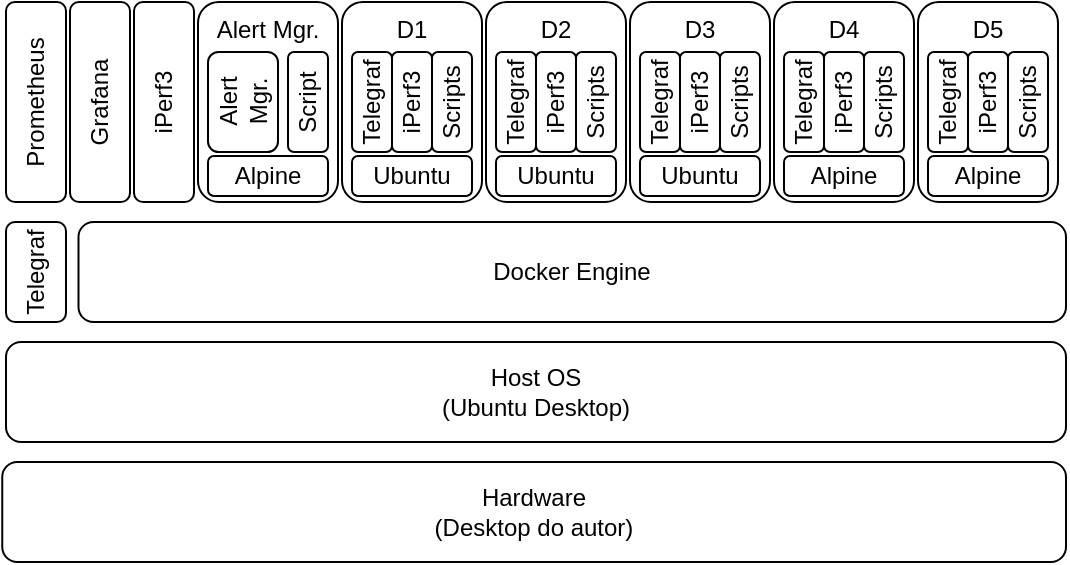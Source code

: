 <mxfile version="28.1.1">
  <diagram name="Page-1" id="qWtlDdQ_t1fBnjkW_Zxo">
    <mxGraphModel dx="815" dy="399" grid="1" gridSize="10" guides="1" tooltips="1" connect="1" arrows="1" fold="1" page="1" pageScale="1" pageWidth="827" pageHeight="1169" math="0" shadow="0">
      <root>
        <mxCell id="0" />
        <mxCell id="1" parent="0" />
        <mxCell id="U9kXUO95Qb_7b-UgX0e_-20" value="Hardware&lt;br&gt;(Desktop do autor)" style="rounded=1;whiteSpace=wrap;html=1;shadow=0;gradientDirection=south;glass=0;" parent="1" vertex="1">
          <mxGeometry x="508.13" y="410" width="531.87" height="50" as="geometry" />
        </mxCell>
        <mxCell id="U9kXUO95Qb_7b-UgX0e_-21" value="Host OS&lt;br&gt;&lt;div&gt;(Ubuntu Desktop)&lt;/div&gt;" style="rounded=1;whiteSpace=wrap;html=1;shadow=0;glass=0;" parent="1" vertex="1">
          <mxGeometry x="510" y="350" width="530" height="50" as="geometry" />
        </mxCell>
        <mxCell id="U9kXUO95Qb_7b-UgX0e_-23" value="Docker Engine" style="rounded=1;whiteSpace=wrap;html=1;shadow=0;gradientDirection=south;glass=0;" parent="1" vertex="1">
          <mxGeometry x="546.25" y="290" width="493.75" height="50" as="geometry" />
        </mxCell>
        <mxCell id="qdicqklqseitMeA9HOgt-2" value="&lt;div&gt;Telegraf&lt;/div&gt;" style="rounded=1;whiteSpace=wrap;html=1;horizontal=0;fontSize=12;" parent="1" vertex="1">
          <mxGeometry x="510" y="290" width="30" height="50" as="geometry" />
        </mxCell>
        <mxCell id="qdicqklqseitMeA9HOgt-32" value="Grafana" style="rounded=1;whiteSpace=wrap;html=1;direction=south;horizontal=0;" parent="1" vertex="1">
          <mxGeometry x="542" y="180" width="30" height="100" as="geometry" />
        </mxCell>
        <mxCell id="qdicqklqseitMeA9HOgt-33" value="&lt;div&gt;Prometheus&lt;/div&gt;" style="rounded=1;whiteSpace=wrap;html=1;direction=south;horizontal=0;" parent="1" vertex="1">
          <mxGeometry x="510" y="180" width="30" height="100" as="geometry" />
        </mxCell>
        <mxCell id="qdicqklqseitMeA9HOgt-35" value="iPerf3" style="rounded=1;whiteSpace=wrap;html=1;direction=south;horizontal=0;" parent="1" vertex="1">
          <mxGeometry x="574" y="180" width="30" height="100" as="geometry" />
        </mxCell>
        <mxCell id="qdicqklqseitMeA9HOgt-95" value="" style="group" parent="1" vertex="1" connectable="0">
          <mxGeometry x="678" y="180" width="358" height="100" as="geometry" />
        </mxCell>
        <mxCell id="qdicqklqseitMeA9HOgt-83" value="" style="group" parent="qdicqklqseitMeA9HOgt-95" vertex="1" connectable="0">
          <mxGeometry x="72" width="70" height="100" as="geometry" />
        </mxCell>
        <mxCell id="qdicqklqseitMeA9HOgt-78" value="D2" style="rounded=1;whiteSpace=wrap;html=1;direction=south;shadow=0;glass=0;fontColor=default;strokeColor=default;verticalAlign=top;container=0;" parent="qdicqklqseitMeA9HOgt-83" vertex="1">
          <mxGeometry width="70" height="100" as="geometry" />
        </mxCell>
        <mxCell id="qdicqklqseitMeA9HOgt-79" value="&lt;font&gt;Ubuntu&lt;/font&gt;" style="rounded=1;whiteSpace=wrap;html=1;fontColor=default;strokeColor=default;container=0;" parent="qdicqklqseitMeA9HOgt-83" vertex="1">
          <mxGeometry x="5" y="77" width="60" height="20" as="geometry" />
        </mxCell>
        <mxCell id="qdicqklqseitMeA9HOgt-80" value="&lt;div&gt;Telegraf&lt;/div&gt;" style="rounded=1;whiteSpace=wrap;html=1;horizontal=0;fontSize=12;direction=west;container=0;" parent="qdicqklqseitMeA9HOgt-83" vertex="1">
          <mxGeometry x="5" y="25" width="20" height="50" as="geometry" />
        </mxCell>
        <mxCell id="qdicqklqseitMeA9HOgt-81" value="iPerf3" style="rounded=1;whiteSpace=wrap;html=1;direction=north;horizontal=0;" parent="qdicqklqseitMeA9HOgt-83" vertex="1">
          <mxGeometry x="25" y="25" width="20" height="50" as="geometry" />
        </mxCell>
        <mxCell id="qdicqklqseitMeA9HOgt-82" value="Scripts" style="rounded=1;whiteSpace=wrap;html=1;direction=north;horizontal=0;" parent="qdicqklqseitMeA9HOgt-83" vertex="1">
          <mxGeometry x="45" y="25" width="20" height="50" as="geometry" />
        </mxCell>
        <mxCell id="qdicqklqseitMeA9HOgt-84" value="" style="group" parent="qdicqklqseitMeA9HOgt-95" vertex="1" connectable="0">
          <mxGeometry width="70" height="100" as="geometry" />
        </mxCell>
        <mxCell id="U9kXUO95Qb_7b-UgX0e_-22" value="D1" style="rounded=1;whiteSpace=wrap;html=1;direction=south;shadow=0;glass=0;fontColor=default;strokeColor=default;verticalAlign=top;container=0;" parent="qdicqklqseitMeA9HOgt-84" vertex="1">
          <mxGeometry width="70" height="100" as="geometry" />
        </mxCell>
        <mxCell id="U9kXUO95Qb_7b-UgX0e_-36" value="&lt;font&gt;Ubuntu&lt;/font&gt;" style="rounded=1;whiteSpace=wrap;html=1;fontColor=default;strokeColor=default;container=0;" parent="qdicqklqseitMeA9HOgt-84" vertex="1">
          <mxGeometry x="5" y="77" width="60" height="20" as="geometry" />
        </mxCell>
        <mxCell id="qdicqklqseitMeA9HOgt-4" value="&lt;div&gt;Telegraf&lt;/div&gt;" style="rounded=1;whiteSpace=wrap;html=1;horizontal=0;fontSize=12;direction=west;container=0;" parent="qdicqklqseitMeA9HOgt-84" vertex="1">
          <mxGeometry x="5" y="25" width="20" height="50" as="geometry" />
        </mxCell>
        <mxCell id="qdicqklqseitMeA9HOgt-58" value="iPerf3" style="rounded=1;whiteSpace=wrap;html=1;direction=north;horizontal=0;" parent="qdicqklqseitMeA9HOgt-84" vertex="1">
          <mxGeometry x="25" y="25" width="20" height="50" as="geometry" />
        </mxCell>
        <mxCell id="qdicqklqseitMeA9HOgt-61" value="Scripts" style="rounded=1;whiteSpace=wrap;html=1;direction=north;horizontal=0;" parent="qdicqklqseitMeA9HOgt-84" vertex="1">
          <mxGeometry x="45" y="25" width="20" height="50" as="geometry" />
        </mxCell>
        <mxCell id="qdicqklqseitMeA9HOgt-85" value="" style="group" parent="qdicqklqseitMeA9HOgt-95" vertex="1" connectable="0">
          <mxGeometry x="144" width="70" height="100" as="geometry" />
        </mxCell>
        <mxCell id="qdicqklqseitMeA9HOgt-73" value="D3" style="rounded=1;whiteSpace=wrap;html=1;direction=south;shadow=0;glass=0;fontColor=default;strokeColor=default;verticalAlign=top;container=0;" parent="qdicqklqseitMeA9HOgt-85" vertex="1">
          <mxGeometry width="70" height="100" as="geometry" />
        </mxCell>
        <mxCell id="qdicqklqseitMeA9HOgt-74" value="&lt;font&gt;Ubuntu&lt;/font&gt;" style="rounded=1;whiteSpace=wrap;html=1;fontColor=default;strokeColor=default;container=0;" parent="qdicqklqseitMeA9HOgt-85" vertex="1">
          <mxGeometry x="5" y="77" width="60" height="20" as="geometry" />
        </mxCell>
        <mxCell id="qdicqklqseitMeA9HOgt-75" value="&lt;div&gt;Telegraf&lt;/div&gt;" style="rounded=1;whiteSpace=wrap;html=1;horizontal=0;fontSize=12;direction=west;container=0;" parent="qdicqklqseitMeA9HOgt-85" vertex="1">
          <mxGeometry x="5" y="25" width="20" height="50" as="geometry" />
        </mxCell>
        <mxCell id="qdicqklqseitMeA9HOgt-76" value="iPerf3" style="rounded=1;whiteSpace=wrap;html=1;direction=north;horizontal=0;" parent="qdicqklqseitMeA9HOgt-85" vertex="1">
          <mxGeometry x="25" y="25" width="20" height="50" as="geometry" />
        </mxCell>
        <mxCell id="qdicqklqseitMeA9HOgt-77" value="Scripts" style="rounded=1;whiteSpace=wrap;html=1;direction=north;horizontal=0;" parent="qdicqklqseitMeA9HOgt-85" vertex="1">
          <mxGeometry x="45" y="25" width="20" height="50" as="geometry" />
        </mxCell>
        <mxCell id="qdicqklqseitMeA9HOgt-86" value="" style="group" parent="qdicqklqseitMeA9HOgt-95" vertex="1" connectable="0">
          <mxGeometry x="216" width="70" height="100" as="geometry" />
        </mxCell>
        <mxCell id="qdicqklqseitMeA9HOgt-68" value="D4" style="rounded=1;whiteSpace=wrap;html=1;direction=south;shadow=0;glass=0;fontColor=default;strokeColor=default;verticalAlign=top;container=0;movable=1;resizable=1;rotatable=1;deletable=1;editable=1;locked=0;connectable=1;" parent="qdicqklqseitMeA9HOgt-86" vertex="1">
          <mxGeometry width="70" height="100" as="geometry" />
        </mxCell>
        <mxCell id="qdicqklqseitMeA9HOgt-69" value="Alpine" style="rounded=1;whiteSpace=wrap;html=1;fontColor=default;strokeColor=default;container=0;movable=1;resizable=1;rotatable=1;deletable=1;editable=1;locked=0;connectable=1;" parent="qdicqklqseitMeA9HOgt-86" vertex="1">
          <mxGeometry x="5" y="77" width="60" height="20" as="geometry" />
        </mxCell>
        <mxCell id="qdicqklqseitMeA9HOgt-70" value="&lt;div&gt;Telegraf&lt;/div&gt;" style="rounded=1;whiteSpace=wrap;html=1;horizontal=0;fontSize=12;direction=west;container=0;movable=1;resizable=1;rotatable=1;deletable=1;editable=1;locked=0;connectable=1;" parent="qdicqklqseitMeA9HOgt-86" vertex="1">
          <mxGeometry x="5" y="25" width="20" height="50" as="geometry" />
        </mxCell>
        <mxCell id="qdicqklqseitMeA9HOgt-71" value="iPerf3" style="rounded=1;whiteSpace=wrap;html=1;direction=north;horizontal=0;movable=1;resizable=1;rotatable=1;deletable=1;editable=1;locked=0;connectable=1;" parent="qdicqklqseitMeA9HOgt-86" vertex="1">
          <mxGeometry x="25" y="25" width="20" height="50" as="geometry" />
        </mxCell>
        <mxCell id="qdicqklqseitMeA9HOgt-72" value="Scripts" style="rounded=1;whiteSpace=wrap;html=1;direction=north;horizontal=0;movable=1;resizable=1;rotatable=1;deletable=1;editable=1;locked=0;connectable=1;" parent="qdicqklqseitMeA9HOgt-86" vertex="1">
          <mxGeometry x="45" y="25" width="20" height="50" as="geometry" />
        </mxCell>
        <mxCell id="qdicqklqseitMeA9HOgt-87" value="" style="group" parent="qdicqklqseitMeA9HOgt-95" vertex="1" connectable="0">
          <mxGeometry x="288" width="70" height="100" as="geometry" />
        </mxCell>
        <mxCell id="qdicqklqseitMeA9HOgt-63" value="D5" style="rounded=1;whiteSpace=wrap;html=1;direction=south;shadow=0;glass=0;fontColor=default;strokeColor=default;verticalAlign=top;container=0;" parent="qdicqklqseitMeA9HOgt-87" vertex="1">
          <mxGeometry width="70" height="100" as="geometry" />
        </mxCell>
        <mxCell id="qdicqklqseitMeA9HOgt-64" value="Alpine" style="rounded=1;whiteSpace=wrap;html=1;fontColor=default;strokeColor=default;container=0;" parent="qdicqklqseitMeA9HOgt-87" vertex="1">
          <mxGeometry x="5" y="77" width="60" height="20" as="geometry" />
        </mxCell>
        <mxCell id="qdicqklqseitMeA9HOgt-65" value="&lt;div&gt;Telegraf&lt;/div&gt;" style="rounded=1;whiteSpace=wrap;html=1;horizontal=0;fontSize=12;direction=west;container=0;" parent="qdicqklqseitMeA9HOgt-87" vertex="1">
          <mxGeometry x="5" y="25" width="20" height="50" as="geometry" />
        </mxCell>
        <mxCell id="qdicqklqseitMeA9HOgt-66" value="iPerf3" style="rounded=1;whiteSpace=wrap;html=1;direction=north;horizontal=0;" parent="qdicqklqseitMeA9HOgt-87" vertex="1">
          <mxGeometry x="25" y="25" width="20" height="50" as="geometry" />
        </mxCell>
        <mxCell id="qdicqklqseitMeA9HOgt-67" value="Scripts" style="rounded=1;whiteSpace=wrap;html=1;direction=north;horizontal=0;" parent="qdicqklqseitMeA9HOgt-87" vertex="1">
          <mxGeometry x="45" y="25" width="20" height="50" as="geometry" />
        </mxCell>
        <mxCell id="qdicqklqseitMeA9HOgt-96" value="" style="group" parent="1" vertex="1" connectable="0">
          <mxGeometry x="606" y="180" width="70" height="100" as="geometry" />
        </mxCell>
        <mxCell id="qdicqklqseitMeA9HOgt-90" value="Alert Mgr." style="rounded=1;whiteSpace=wrap;html=1;direction=south;shadow=0;glass=0;fontColor=default;strokeColor=default;verticalAlign=top;container=0;" parent="qdicqklqseitMeA9HOgt-96" vertex="1">
          <mxGeometry width="70" height="100" as="geometry" />
        </mxCell>
        <mxCell id="qdicqklqseitMeA9HOgt-91" value="Alpine" style="rounded=1;whiteSpace=wrap;html=1;fontColor=default;strokeColor=default;container=0;" parent="qdicqklqseitMeA9HOgt-96" vertex="1">
          <mxGeometry x="5" y="77" width="60" height="20" as="geometry" />
        </mxCell>
        <mxCell id="qdicqklqseitMeA9HOgt-94" value="Script" style="rounded=1;whiteSpace=wrap;html=1;direction=north;horizontal=0;" parent="qdicqklqseitMeA9HOgt-96" vertex="1">
          <mxGeometry x="45" y="25" width="20" height="50" as="geometry" />
        </mxCell>
        <mxCell id="qdicqklqseitMeA9HOgt-34" value="Alert Mgr." style="rounded=1;whiteSpace=wrap;html=1;direction=south;horizontal=0;" parent="qdicqklqseitMeA9HOgt-96" vertex="1">
          <mxGeometry x="5" y="25" width="35" height="50" as="geometry" />
        </mxCell>
      </root>
    </mxGraphModel>
  </diagram>
</mxfile>
